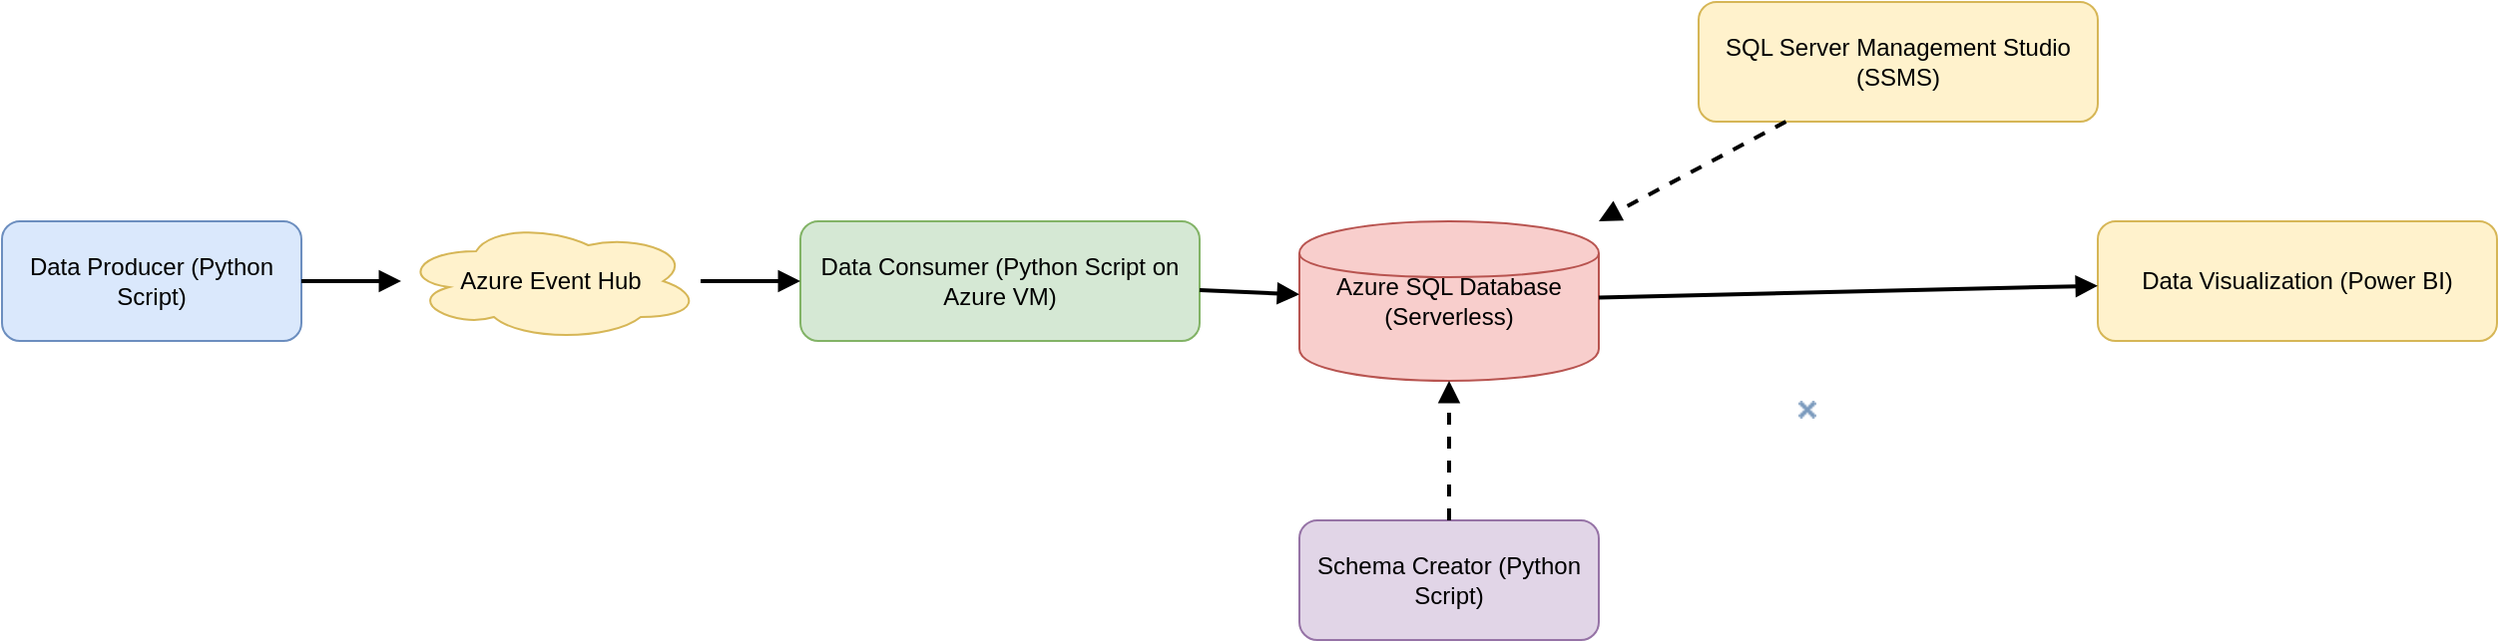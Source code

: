 <mxfile version="24.8.0">
  <diagram id="AzureDataPipeline" name="Azure Data Pipeline Diagram">
    <mxGraphModel dx="1400" dy="696" grid="1" gridSize="10" guides="1" tooltips="1" connect="1" arrows="1" fold="1" page="1" pageScale="1" pageWidth="1600" pageHeight="1200" background="#ffffff" math="0" shadow="0">
      <root>
        <mxCell id="0" />
        <mxCell id="1" parent="0" />
        <mxCell id="2" value="Data Producer (Python Script)" style="rounded=1;whiteSpace=wrap;html=1;fillColor=#dae8fc;strokeColor=#6c8ebf;" parent="1" vertex="1">
          <mxGeometry x="50" y="150" width="150" height="60" as="geometry" />
        </mxCell>
        <mxCell id="3" value="Azure Event Hub" style="shape=cloud;whiteSpace=wrap;html=1;fillColor=#fff2cc;strokeColor=#d6b656;" parent="1" vertex="1">
          <mxGeometry x="250" y="150" width="150" height="60" as="geometry" />
        </mxCell>
        <mxCell id="4" value="Data Consumer (Python Script on Azure VM)" style="rounded=1;whiteSpace=wrap;html=1;fillColor=#d5e8d4;strokeColor=#82b366;" parent="1" vertex="1">
          <mxGeometry x="450" y="150" width="200" height="60" as="geometry" />
        </mxCell>
        <mxCell id="5" value="Azure SQL Database (Serverless)" style="shape=cylinder;whiteSpace=wrap;html=1;fillColor=#f8cecc;strokeColor=#b85450;" parent="1" vertex="1">
          <mxGeometry x="700" y="150" width="150" height="80" as="geometry" />
        </mxCell>
        <mxCell id="6" value="Schema Creator (Python Script)" style="rounded=1;whiteSpace=wrap;html=1;fillColor=#e1d5e7;strokeColor=#9673a6;" parent="1" vertex="1">
          <mxGeometry x="700" y="300" width="150" height="60" as="geometry" />
        </mxCell>
        <mxCell id="7" value="SQL Server Management Studio (SSMS)" style="rounded=1;whiteSpace=wrap;html=1;fillColor=#fff2cc;strokeColor=#d6b656;" parent="1" vertex="1">
          <mxGeometry x="900" y="40" width="200" height="60" as="geometry" />
        </mxCell>
        <mxCell id="8" value="Data Visualization (Power BI)" style="rounded=1;whiteSpace=wrap;html=1;fillColor=#fff2cc;strokeColor=#d6b656;" parent="1" vertex="1">
          <mxGeometry x="1100" y="150" width="200" height="60" as="geometry" />
        </mxCell>
        <mxCell id="9" style="endArrow=block;html=1;strokeWidth=2;" parent="1" source="2" target="3" edge="1">
          <mxGeometry relative="1" as="geometry" />
        </mxCell>
        <mxCell id="10" style="endArrow=block;html=1;strokeWidth=2;" parent="1" source="3" target="4" edge="1">
          <mxGeometry relative="1" as="geometry" />
        </mxCell>
        <mxCell id="11" style="endArrow=block;html=1;strokeWidth=2;" parent="1" source="4" target="5" edge="1">
          <mxGeometry relative="1" as="geometry" />
        </mxCell>
        <mxCell id="12" style="endArrow=block;html=1;dashed=1;strokeWidth=2;" parent="1" source="6" target="5" edge="1">
          <mxGeometry relative="1" as="geometry" />
        </mxCell>
        <mxCell id="13" style="endArrow=block;html=1;dashed=1;strokeWidth=2;" parent="1" source="7" target="5" edge="1">
          <mxGeometry relative="1" as="geometry" />
        </mxCell>
        <mxCell id="14" style="endArrow=block;html=1;strokeWidth=2;" parent="1" source="5" target="8" edge="1">
          <mxGeometry relative="1" as="geometry" />
        </mxCell>
        <mxCell id="5_eltA9HwlESIaWcYlJy-14" value="" style="shape=image;verticalLabelPosition=bottom;labelBackgroundColor=default;verticalAlign=top;aspect=fixed;imageAspect=0;image=data:image/png,iVBORw0KGgoAAAANSUhEUgAAAAkAAAAJAQMAAADaX5RTAAAABlBMVEV7mr3///+wksspAAAAAnRSTlP/AOW3MEoAAAAdSURBVAgdY9jXwCDDwNDRwHCwgeExmASygSL7GgB12QiqNHZZIwAAAABJRU5ErkJggg==;" vertex="1" parent="1">
          <mxGeometry x="950" y="240" width="9" height="9" as="geometry" />
        </mxCell>
      </root>
    </mxGraphModel>
  </diagram>
</mxfile>
